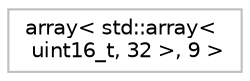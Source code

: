 digraph "Graphical Class Hierarchy"
{
 // LATEX_PDF_SIZE
  bgcolor="transparent";
  edge [fontname="Helvetica",fontsize="10",labelfontname="Helvetica",labelfontsize="10"];
  node [fontname="Helvetica",fontsize="10",shape=record];
  rankdir="LR";
  Node0 [label="array\< std::array\<\l uint16_t, 32 \>, 9 \>",height=0.2,width=0.4,color="grey75",tooltip=" "];
}
